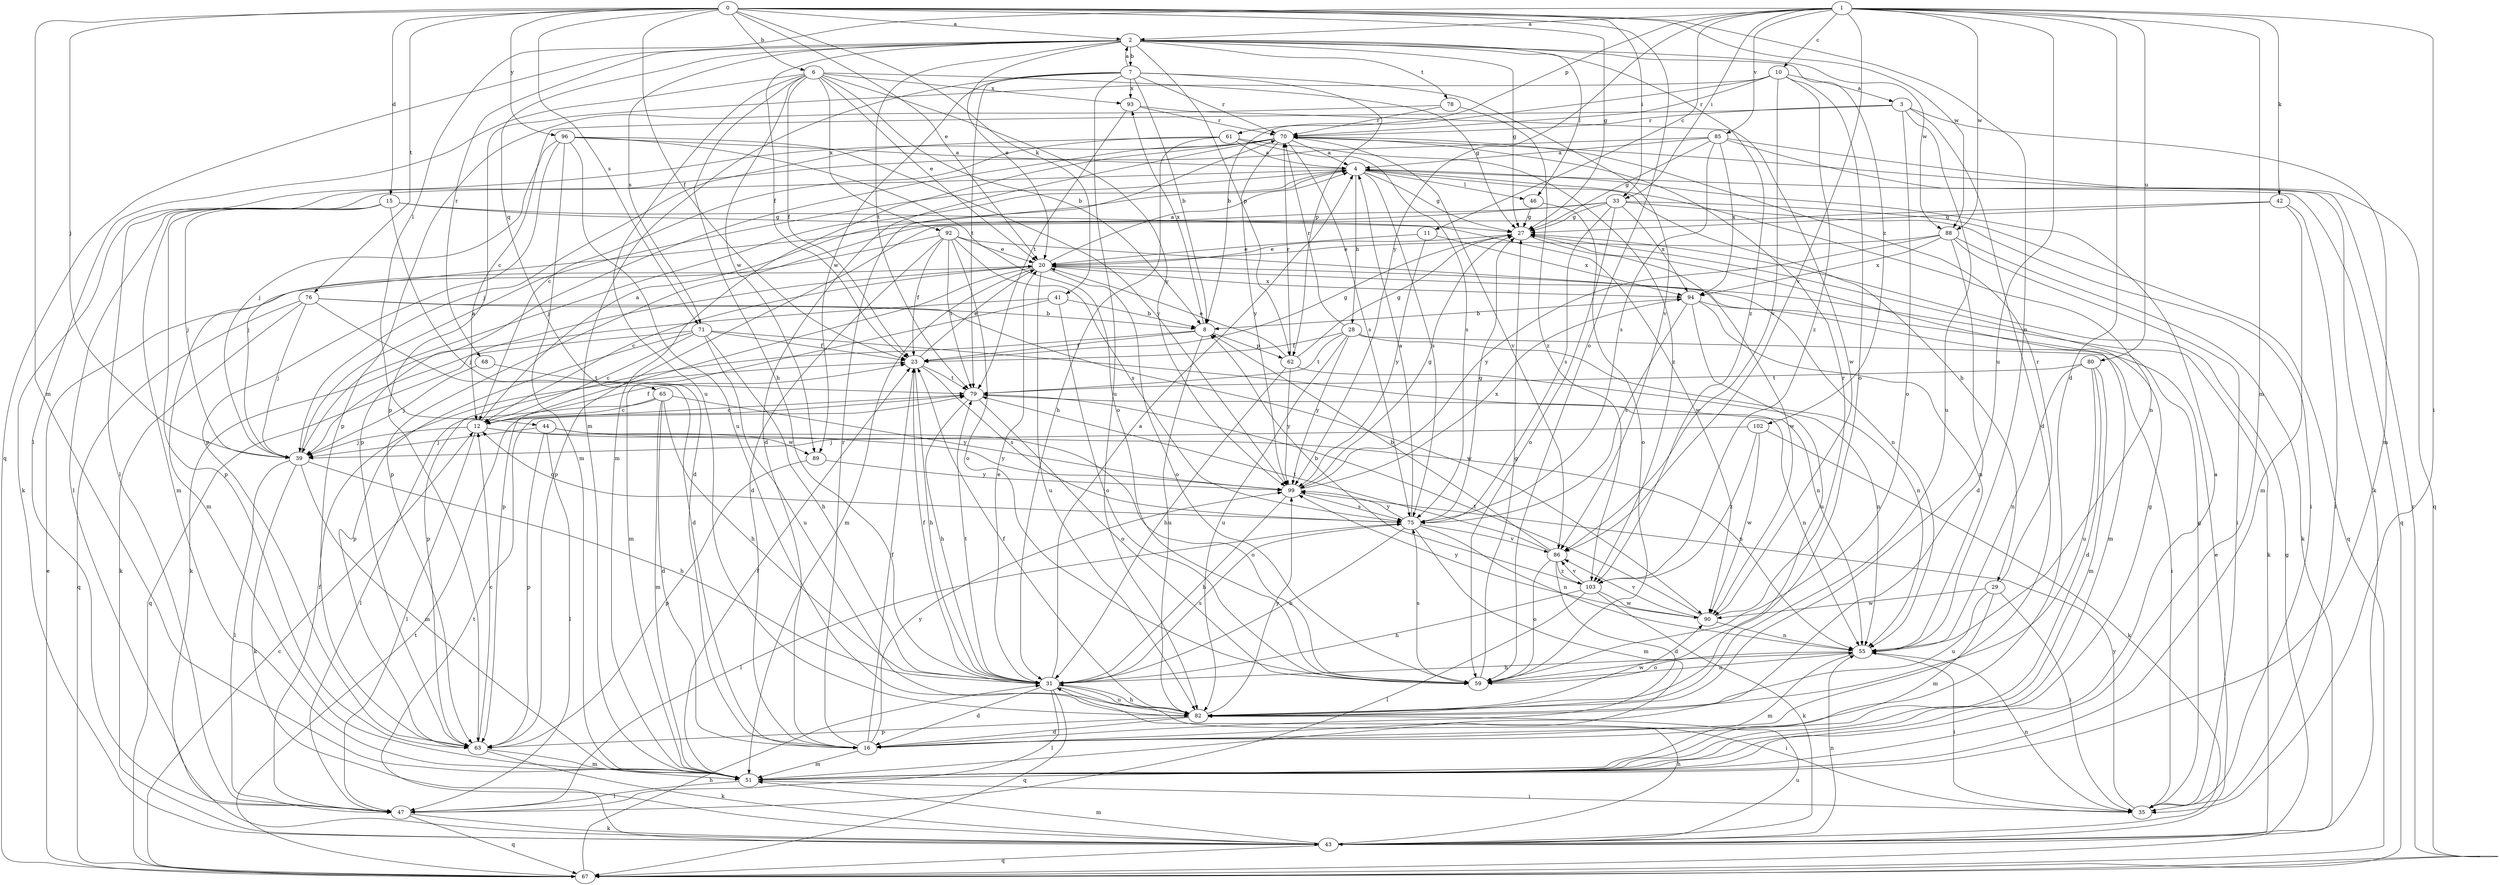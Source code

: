 strict digraph  {
0;
1;
2;
3;
4;
6;
7;
8;
10;
11;
12;
15;
16;
20;
23;
27;
28;
29;
31;
33;
35;
39;
41;
42;
43;
44;
46;
47;
51;
55;
59;
61;
62;
63;
65;
67;
68;
70;
71;
75;
76;
78;
79;
80;
82;
85;
86;
88;
89;
90;
92;
93;
94;
96;
99;
102;
103;
0 -> 2  [label=a];
0 -> 6  [label=b];
0 -> 15  [label=d];
0 -> 20  [label=e];
0 -> 23  [label=f];
0 -> 27  [label=g];
0 -> 33  [label=i];
0 -> 39  [label=j];
0 -> 41  [label=k];
0 -> 51  [label=m];
0 -> 55  [label=n];
0 -> 59  [label=o];
0 -> 71  [label=s];
0 -> 76  [label=t];
0 -> 88  [label=w];
0 -> 96  [label=y];
1 -> 2  [label=a];
1 -> 10  [label=c];
1 -> 11  [label=c];
1 -> 16  [label=d];
1 -> 33  [label=i];
1 -> 35  [label=i];
1 -> 42  [label=k];
1 -> 44  [label=l];
1 -> 51  [label=m];
1 -> 61  [label=p];
1 -> 80  [label=u];
1 -> 82  [label=u];
1 -> 85  [label=v];
1 -> 86  [label=v];
1 -> 88  [label=w];
1 -> 99  [label=y];
2 -> 7  [label=b];
2 -> 20  [label=e];
2 -> 23  [label=f];
2 -> 27  [label=g];
2 -> 46  [label=l];
2 -> 62  [label=p];
2 -> 65  [label=q];
2 -> 67  [label=q];
2 -> 68  [label=r];
2 -> 71  [label=s];
2 -> 78  [label=t];
2 -> 79  [label=t];
2 -> 88  [label=w];
2 -> 102  [label=z];
2 -> 103  [label=z];
3 -> 12  [label=c];
3 -> 16  [label=d];
3 -> 51  [label=m];
3 -> 59  [label=o];
3 -> 70  [label=r];
3 -> 82  [label=u];
4 -> 27  [label=g];
4 -> 28  [label=h];
4 -> 29  [label=h];
4 -> 39  [label=j];
4 -> 46  [label=l];
4 -> 47  [label=l];
4 -> 55  [label=n];
4 -> 67  [label=q];
4 -> 75  [label=s];
6 -> 8  [label=b];
6 -> 20  [label=e];
6 -> 23  [label=f];
6 -> 27  [label=g];
6 -> 31  [label=h];
6 -> 47  [label=l];
6 -> 82  [label=u];
6 -> 89  [label=w];
6 -> 92  [label=x];
6 -> 93  [label=x];
6 -> 99  [label=y];
7 -> 2  [label=a];
7 -> 8  [label=b];
7 -> 51  [label=m];
7 -> 62  [label=p];
7 -> 70  [label=r];
7 -> 79  [label=t];
7 -> 82  [label=u];
7 -> 86  [label=v];
7 -> 89  [label=w];
7 -> 93  [label=x];
8 -> 23  [label=f];
8 -> 62  [label=p];
8 -> 63  [label=p];
8 -> 82  [label=u];
8 -> 93  [label=x];
10 -> 3  [label=a];
10 -> 8  [label=b];
10 -> 59  [label=o];
10 -> 63  [label=p];
10 -> 70  [label=r];
10 -> 86  [label=v];
10 -> 103  [label=z];
11 -> 20  [label=e];
11 -> 94  [label=x];
11 -> 99  [label=y];
12 -> 4  [label=a];
12 -> 23  [label=f];
12 -> 39  [label=j];
12 -> 47  [label=l];
12 -> 89  [label=w];
12 -> 99  [label=y];
15 -> 16  [label=d];
15 -> 27  [label=g];
15 -> 39  [label=j];
15 -> 51  [label=m];
15 -> 63  [label=p];
15 -> 90  [label=w];
16 -> 23  [label=f];
16 -> 51  [label=m];
16 -> 70  [label=r];
16 -> 99  [label=y];
20 -> 4  [label=a];
20 -> 12  [label=c];
20 -> 39  [label=j];
20 -> 43  [label=k];
20 -> 51  [label=m];
20 -> 59  [label=o];
20 -> 63  [label=p];
20 -> 82  [label=u];
20 -> 94  [label=x];
23 -> 20  [label=e];
23 -> 27  [label=g];
23 -> 31  [label=h];
23 -> 75  [label=s];
23 -> 79  [label=t];
27 -> 20  [label=e];
27 -> 90  [label=w];
28 -> 23  [label=f];
28 -> 35  [label=i];
28 -> 55  [label=n];
28 -> 70  [label=r];
28 -> 79  [label=t];
28 -> 82  [label=u];
28 -> 99  [label=y];
29 -> 35  [label=i];
29 -> 51  [label=m];
29 -> 70  [label=r];
29 -> 82  [label=u];
29 -> 90  [label=w];
31 -> 4  [label=a];
31 -> 16  [label=d];
31 -> 20  [label=e];
31 -> 23  [label=f];
31 -> 35  [label=i];
31 -> 47  [label=l];
31 -> 67  [label=q];
31 -> 75  [label=s];
31 -> 79  [label=t];
31 -> 82  [label=u];
33 -> 27  [label=g];
33 -> 35  [label=i];
33 -> 39  [label=j];
33 -> 59  [label=o];
33 -> 63  [label=p];
33 -> 67  [label=q];
33 -> 75  [label=s];
33 -> 94  [label=x];
35 -> 27  [label=g];
35 -> 55  [label=n];
35 -> 99  [label=y];
39 -> 4  [label=a];
39 -> 31  [label=h];
39 -> 43  [label=k];
39 -> 47  [label=l];
39 -> 51  [label=m];
41 -> 8  [label=b];
41 -> 43  [label=k];
41 -> 51  [label=m];
41 -> 59  [label=o];
42 -> 27  [label=g];
42 -> 35  [label=i];
42 -> 51  [label=m];
42 -> 63  [label=p];
43 -> 20  [label=e];
43 -> 31  [label=h];
43 -> 51  [label=m];
43 -> 55  [label=n];
43 -> 67  [label=q];
43 -> 79  [label=t];
43 -> 82  [label=u];
44 -> 39  [label=j];
44 -> 47  [label=l];
44 -> 55  [label=n];
44 -> 59  [label=o];
44 -> 63  [label=p];
46 -> 27  [label=g];
46 -> 59  [label=o];
47 -> 23  [label=f];
47 -> 43  [label=k];
47 -> 67  [label=q];
51 -> 4  [label=a];
51 -> 23  [label=f];
51 -> 27  [label=g];
51 -> 35  [label=i];
51 -> 47  [label=l];
55 -> 31  [label=h];
55 -> 35  [label=i];
55 -> 51  [label=m];
55 -> 59  [label=o];
59 -> 27  [label=g];
59 -> 55  [label=n];
59 -> 75  [label=s];
61 -> 4  [label=a];
61 -> 12  [label=c];
61 -> 31  [label=h];
61 -> 39  [label=j];
61 -> 75  [label=s];
61 -> 103  [label=z];
62 -> 20  [label=e];
62 -> 27  [label=g];
62 -> 31  [label=h];
62 -> 55  [label=n];
62 -> 70  [label=r];
62 -> 99  [label=y];
63 -> 12  [label=c];
63 -> 43  [label=k];
63 -> 51  [label=m];
65 -> 12  [label=c];
65 -> 16  [label=d];
65 -> 31  [label=h];
65 -> 47  [label=l];
65 -> 51  [label=m];
65 -> 99  [label=y];
67 -> 12  [label=c];
67 -> 20  [label=e];
67 -> 27  [label=g];
67 -> 31  [label=h];
67 -> 70  [label=r];
67 -> 79  [label=t];
68 -> 39  [label=j];
68 -> 79  [label=t];
70 -> 4  [label=a];
70 -> 16  [label=d];
70 -> 43  [label=k];
70 -> 51  [label=m];
70 -> 63  [label=p];
70 -> 75  [label=s];
70 -> 86  [label=v];
70 -> 99  [label=y];
71 -> 12  [label=c];
71 -> 23  [label=f];
71 -> 31  [label=h];
71 -> 55  [label=n];
71 -> 63  [label=p];
71 -> 67  [label=q];
71 -> 82  [label=u];
75 -> 4  [label=a];
75 -> 12  [label=c];
75 -> 27  [label=g];
75 -> 31  [label=h];
75 -> 47  [label=l];
75 -> 51  [label=m];
75 -> 55  [label=n];
75 -> 86  [label=v];
75 -> 99  [label=y];
76 -> 8  [label=b];
76 -> 16  [label=d];
76 -> 39  [label=j];
76 -> 43  [label=k];
76 -> 67  [label=q];
76 -> 90  [label=w];
78 -> 63  [label=p];
78 -> 70  [label=r];
78 -> 103  [label=z];
79 -> 12  [label=c];
79 -> 31  [label=h];
79 -> 55  [label=n];
79 -> 59  [label=o];
80 -> 16  [label=d];
80 -> 51  [label=m];
80 -> 55  [label=n];
80 -> 79  [label=t];
80 -> 82  [label=u];
82 -> 16  [label=d];
82 -> 23  [label=f];
82 -> 31  [label=h];
82 -> 63  [label=p];
82 -> 90  [label=w];
82 -> 99  [label=y];
85 -> 4  [label=a];
85 -> 27  [label=g];
85 -> 43  [label=k];
85 -> 47  [label=l];
85 -> 67  [label=q];
85 -> 75  [label=s];
85 -> 94  [label=x];
86 -> 8  [label=b];
86 -> 16  [label=d];
86 -> 59  [label=o];
86 -> 79  [label=t];
86 -> 103  [label=z];
88 -> 16  [label=d];
88 -> 20  [label=e];
88 -> 35  [label=i];
88 -> 43  [label=k];
88 -> 94  [label=x];
88 -> 99  [label=y];
89 -> 63  [label=p];
89 -> 99  [label=y];
90 -> 55  [label=n];
90 -> 70  [label=r];
90 -> 79  [label=t];
90 -> 86  [label=v];
90 -> 99  [label=y];
92 -> 16  [label=d];
92 -> 20  [label=e];
92 -> 23  [label=f];
92 -> 51  [label=m];
92 -> 55  [label=n];
92 -> 59  [label=o];
92 -> 75  [label=s];
92 -> 79  [label=t];
93 -> 70  [label=r];
93 -> 79  [label=t];
93 -> 90  [label=w];
94 -> 8  [label=b];
94 -> 51  [label=m];
94 -> 55  [label=n];
94 -> 75  [label=s];
94 -> 82  [label=u];
96 -> 4  [label=a];
96 -> 39  [label=j];
96 -> 51  [label=m];
96 -> 59  [label=o];
96 -> 63  [label=p];
96 -> 82  [label=u];
96 -> 99  [label=y];
99 -> 27  [label=g];
99 -> 31  [label=h];
99 -> 75  [label=s];
99 -> 94  [label=x];
102 -> 39  [label=j];
102 -> 43  [label=k];
102 -> 90  [label=w];
102 -> 103  [label=z];
103 -> 8  [label=b];
103 -> 31  [label=h];
103 -> 43  [label=k];
103 -> 47  [label=l];
103 -> 86  [label=v];
103 -> 90  [label=w];
}
